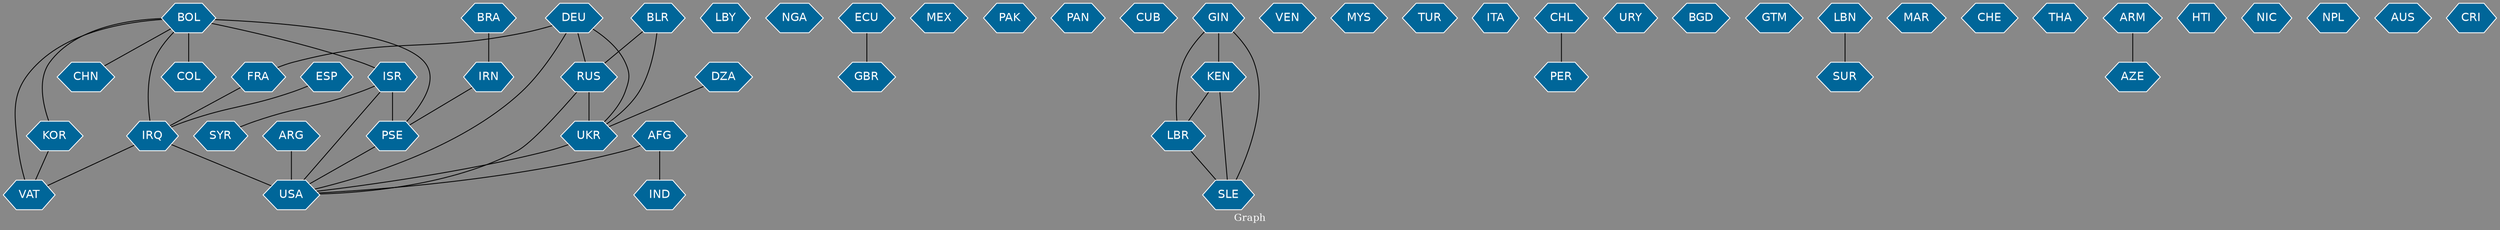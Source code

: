 // Countries together in item graph
graph {
	graph [bgcolor="#888888" fontcolor=white fontsize=12 label="Graph" outputorder=edgesfirst overlap=prism]
	node [color=white fillcolor="#006699" fontcolor=white fontname=Helvetica shape=hexagon style=filled]
	edge [arrowhead=open color=black fontcolor=white fontname=Courier fontsize=12]
		IRQ [label=IRQ]
		ESP [label=ESP]
		ISR [label=ISR]
		PSE [label=PSE]
		LBY [label=LBY]
		AFG [label=AFG]
		USA [label=USA]
		UKR [label=UKR]
		BRA [label=BRA]
		RUS [label=RUS]
		NGA [label=NGA]
		BOL [label=BOL]
		CHN [label=CHN]
		ECU [label=ECU]
		MEX [label=MEX]
		SYR [label=SYR]
		ARG [label=ARG]
		IRN [label=IRN]
		VAT [label=VAT]
		DZA [label=DZA]
		DEU [label=DEU]
		PAK [label=PAK]
		PAN [label=PAN]
		CUB [label=CUB]
		IND [label=IND]
		LBR [label=LBR]
		VEN [label=VEN]
		MYS [label=MYS]
		COL [label=COL]
		GBR [label=GBR]
		TUR [label=TUR]
		FRA [label=FRA]
		ITA [label=ITA]
		PER [label=PER]
		URY [label=URY]
		BGD [label=BGD]
		GTM [label=GTM]
		BLR [label=BLR]
		SUR [label=SUR]
		LBN [label=LBN]
		MAR [label=MAR]
		CHE [label=CHE]
		THA [label=THA]
		ARM [label=ARM]
		AZE [label=AZE]
		KEN [label=KEN]
		SLE [label=SLE]
		GIN [label=GIN]
		HTI [label=HTI]
		CHL [label=CHL]
		NIC [label=NIC]
		NPL [label=NPL]
		KOR [label=KOR]
		AUS [label=AUS]
		CRI [label=CRI]
			KEN -- LBR [weight=1]
			DEU -- FRA [weight=1]
			CHL -- PER [weight=1]
			ISR -- PSE [weight=21]
			DEU -- RUS [weight=1]
			BOL -- COL [weight=3]
			ISR -- SYR [weight=1]
			ARG -- USA [weight=3]
			IRQ -- USA [weight=7]
			BOL -- CHN [weight=1]
			DEU -- UKR [weight=1]
			FRA -- IRQ [weight=1]
			BLR -- RUS [weight=1]
			BRA -- IRN [weight=1]
			BOL -- ISR [weight=1]
			KOR -- VAT [weight=1]
			AFG -- IND [weight=1]
			BOL -- IRQ [weight=1]
			GIN -- LBR [weight=1]
			AFG -- USA [weight=2]
			GIN -- KEN [weight=1]
			BLR -- UKR [weight=1]
			KEN -- SLE [weight=1]
			RUS -- USA [weight=1]
			GIN -- SLE [weight=1]
			UKR -- USA [weight=1]
			RUS -- UKR [weight=12]
			PSE -- USA [weight=2]
			BOL -- PSE [weight=3]
			ISR -- USA [weight=1]
			ECU -- GBR [weight=1]
			ESP -- IRQ [weight=1]
			DZA -- UKR [weight=1]
			DEU -- USA [weight=1]
			LBR -- SLE [weight=1]
			IRN -- PSE [weight=1]
			BOL -- VAT [weight=2]
			IRQ -- VAT [weight=1]
			ARM -- AZE [weight=1]
			BOL -- KOR [weight=1]
			LBN -- SUR [weight=1]
}